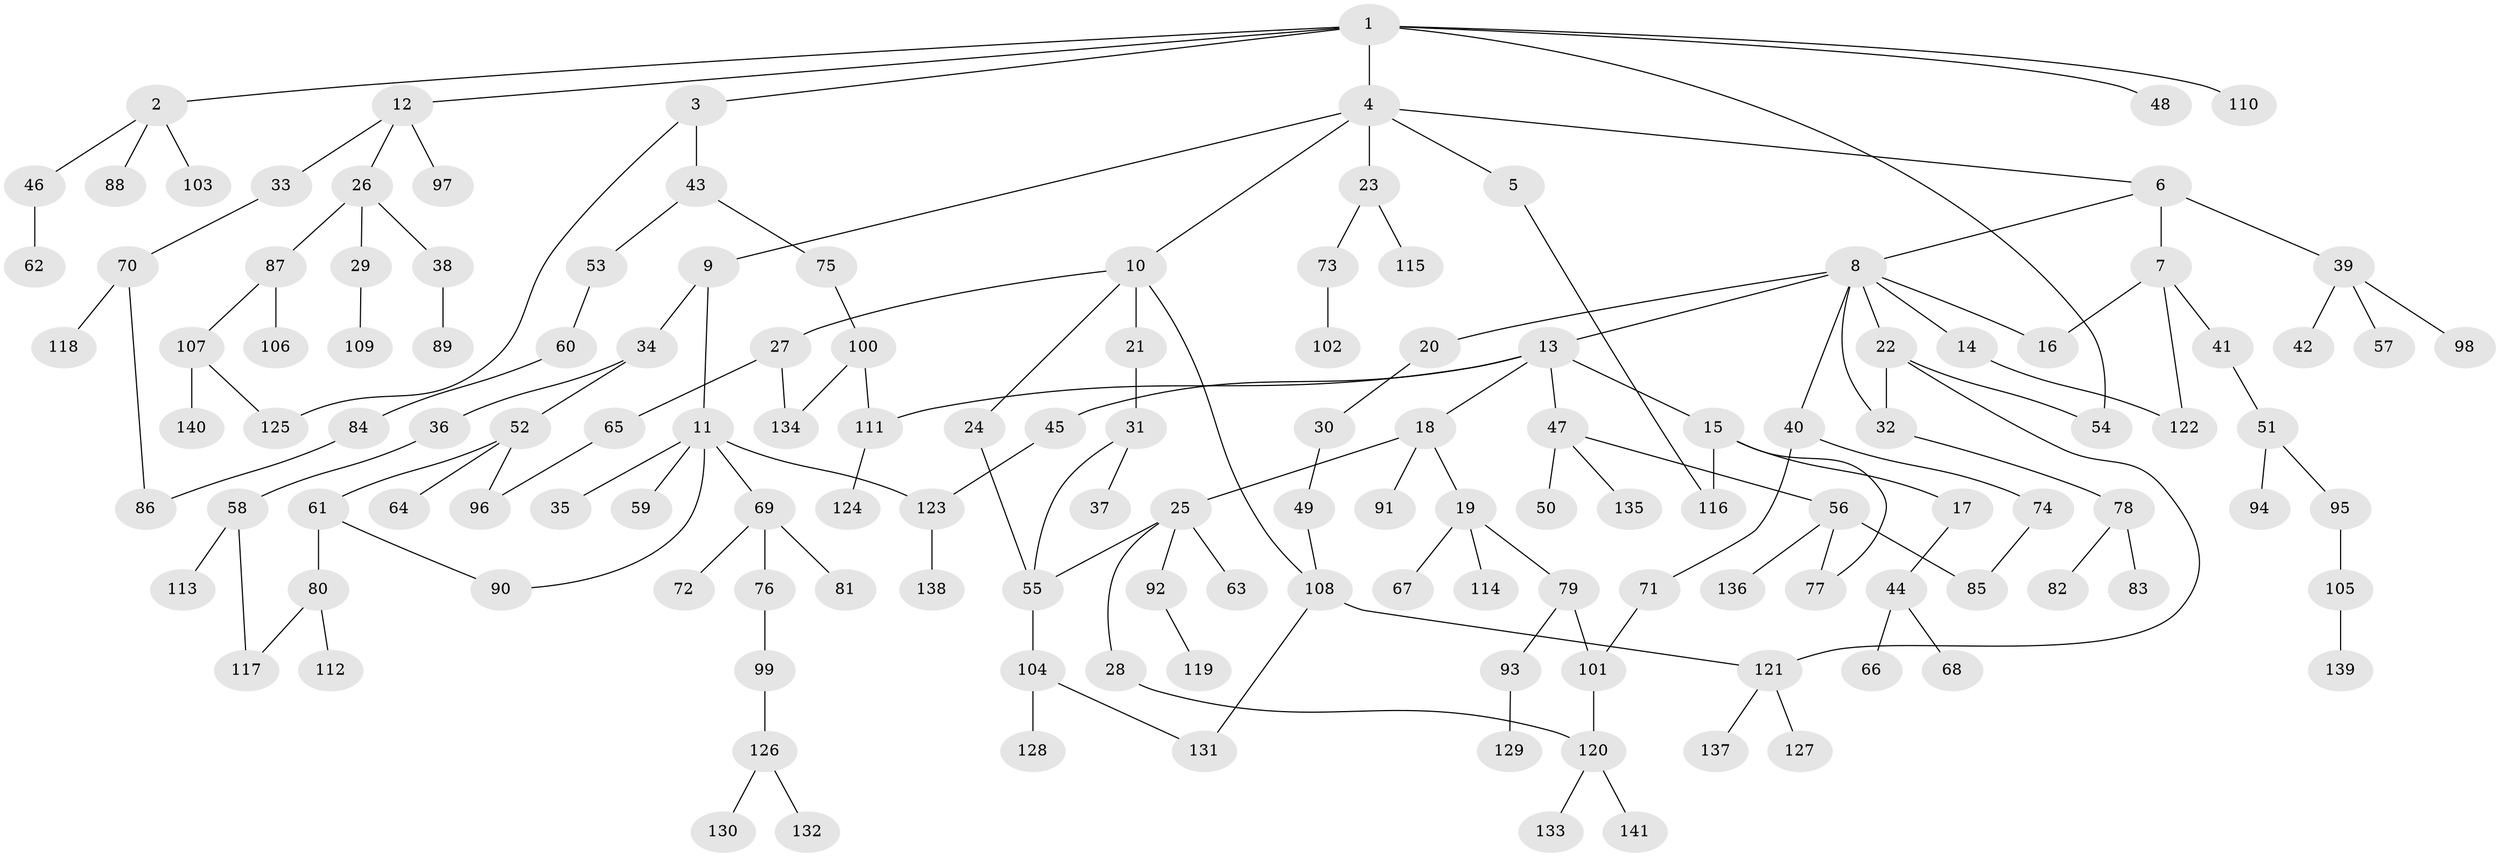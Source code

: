 // coarse degree distribution, {1: 0.7142857142857143, 16: 0.023809523809523808, 2: 0.047619047619047616, 3: 0.047619047619047616, 11: 0.023809523809523808, 5: 0.023809523809523808, 4: 0.07142857142857142, 8: 0.023809523809523808, 6: 0.023809523809523808}
// Generated by graph-tools (version 1.1) at 2025/44/03/04/25 21:44:32]
// undirected, 141 vertices, 162 edges
graph export_dot {
graph [start="1"]
  node [color=gray90,style=filled];
  1;
  2;
  3;
  4;
  5;
  6;
  7;
  8;
  9;
  10;
  11;
  12;
  13;
  14;
  15;
  16;
  17;
  18;
  19;
  20;
  21;
  22;
  23;
  24;
  25;
  26;
  27;
  28;
  29;
  30;
  31;
  32;
  33;
  34;
  35;
  36;
  37;
  38;
  39;
  40;
  41;
  42;
  43;
  44;
  45;
  46;
  47;
  48;
  49;
  50;
  51;
  52;
  53;
  54;
  55;
  56;
  57;
  58;
  59;
  60;
  61;
  62;
  63;
  64;
  65;
  66;
  67;
  68;
  69;
  70;
  71;
  72;
  73;
  74;
  75;
  76;
  77;
  78;
  79;
  80;
  81;
  82;
  83;
  84;
  85;
  86;
  87;
  88;
  89;
  90;
  91;
  92;
  93;
  94;
  95;
  96;
  97;
  98;
  99;
  100;
  101;
  102;
  103;
  104;
  105;
  106;
  107;
  108;
  109;
  110;
  111;
  112;
  113;
  114;
  115;
  116;
  117;
  118;
  119;
  120;
  121;
  122;
  123;
  124;
  125;
  126;
  127;
  128;
  129;
  130;
  131;
  132;
  133;
  134;
  135;
  136;
  137;
  138;
  139;
  140;
  141;
  1 -- 2;
  1 -- 3;
  1 -- 4;
  1 -- 12;
  1 -- 48;
  1 -- 110;
  1 -- 54;
  2 -- 46;
  2 -- 88;
  2 -- 103;
  3 -- 43;
  3 -- 125;
  4 -- 5;
  4 -- 6;
  4 -- 9;
  4 -- 10;
  4 -- 23;
  5 -- 116;
  6 -- 7;
  6 -- 8;
  6 -- 39;
  7 -- 41;
  7 -- 122;
  7 -- 16;
  8 -- 13;
  8 -- 14;
  8 -- 16;
  8 -- 20;
  8 -- 22;
  8 -- 32;
  8 -- 40;
  9 -- 11;
  9 -- 34;
  10 -- 21;
  10 -- 24;
  10 -- 27;
  10 -- 108;
  11 -- 35;
  11 -- 59;
  11 -- 69;
  11 -- 90;
  11 -- 123;
  12 -- 26;
  12 -- 33;
  12 -- 97;
  13 -- 15;
  13 -- 18;
  13 -- 45;
  13 -- 47;
  13 -- 111;
  14 -- 122;
  15 -- 17;
  15 -- 77;
  15 -- 116;
  17 -- 44;
  18 -- 19;
  18 -- 25;
  18 -- 91;
  19 -- 67;
  19 -- 79;
  19 -- 114;
  20 -- 30;
  21 -- 31;
  22 -- 54;
  22 -- 121;
  22 -- 32;
  23 -- 73;
  23 -- 115;
  24 -- 55;
  25 -- 28;
  25 -- 63;
  25 -- 92;
  25 -- 55;
  26 -- 29;
  26 -- 38;
  26 -- 87;
  27 -- 65;
  27 -- 134;
  28 -- 120;
  29 -- 109;
  30 -- 49;
  31 -- 37;
  31 -- 55;
  32 -- 78;
  33 -- 70;
  34 -- 36;
  34 -- 52;
  36 -- 58;
  38 -- 89;
  39 -- 42;
  39 -- 57;
  39 -- 98;
  40 -- 71;
  40 -- 74;
  41 -- 51;
  43 -- 53;
  43 -- 75;
  44 -- 66;
  44 -- 68;
  45 -- 123;
  46 -- 62;
  47 -- 50;
  47 -- 56;
  47 -- 135;
  49 -- 108;
  51 -- 94;
  51 -- 95;
  52 -- 61;
  52 -- 64;
  52 -- 96;
  53 -- 60;
  55 -- 104;
  56 -- 77;
  56 -- 85;
  56 -- 136;
  58 -- 113;
  58 -- 117;
  60 -- 84;
  61 -- 80;
  61 -- 90;
  65 -- 96;
  69 -- 72;
  69 -- 76;
  69 -- 81;
  70 -- 86;
  70 -- 118;
  71 -- 101;
  73 -- 102;
  74 -- 85;
  75 -- 100;
  76 -- 99;
  78 -- 82;
  78 -- 83;
  79 -- 93;
  79 -- 101;
  80 -- 112;
  80 -- 117;
  84 -- 86;
  87 -- 106;
  87 -- 107;
  92 -- 119;
  93 -- 129;
  95 -- 105;
  99 -- 126;
  100 -- 134;
  100 -- 111;
  101 -- 120;
  104 -- 128;
  104 -- 131;
  105 -- 139;
  107 -- 125;
  107 -- 140;
  108 -- 131;
  108 -- 121;
  111 -- 124;
  120 -- 133;
  120 -- 141;
  121 -- 127;
  121 -- 137;
  123 -- 138;
  126 -- 130;
  126 -- 132;
}

